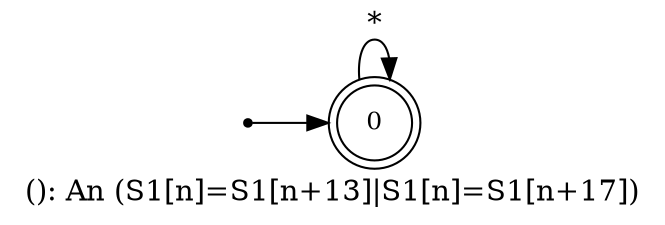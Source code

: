 digraph G {
label = "(): An (S1[n]=S1[n+13]|S1[n]=S1[n+17])";
rankdir = LR;
node [shape = doublecircle, label="0", fontsize=12]0;
node [shape = point ]; qi
qi ->0;
0 -> 0[ label = "*"];
}
